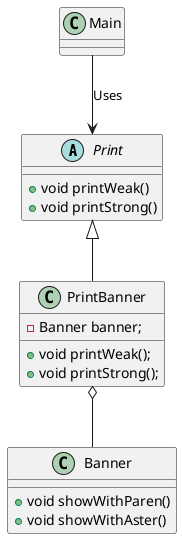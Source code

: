 @startuml

Abstract class Print {
    +void printWeak()
    +void printStrong()
}

class Banner {
    +void showWithParen()
    +void showWithAster()
}

class PrintBanner extends Print {
    -Banner banner;
    +void printWeak();
    +void printStrong();
}

class Main
Main --> Print : Uses
PrintBanner o-- Banner
@enduml